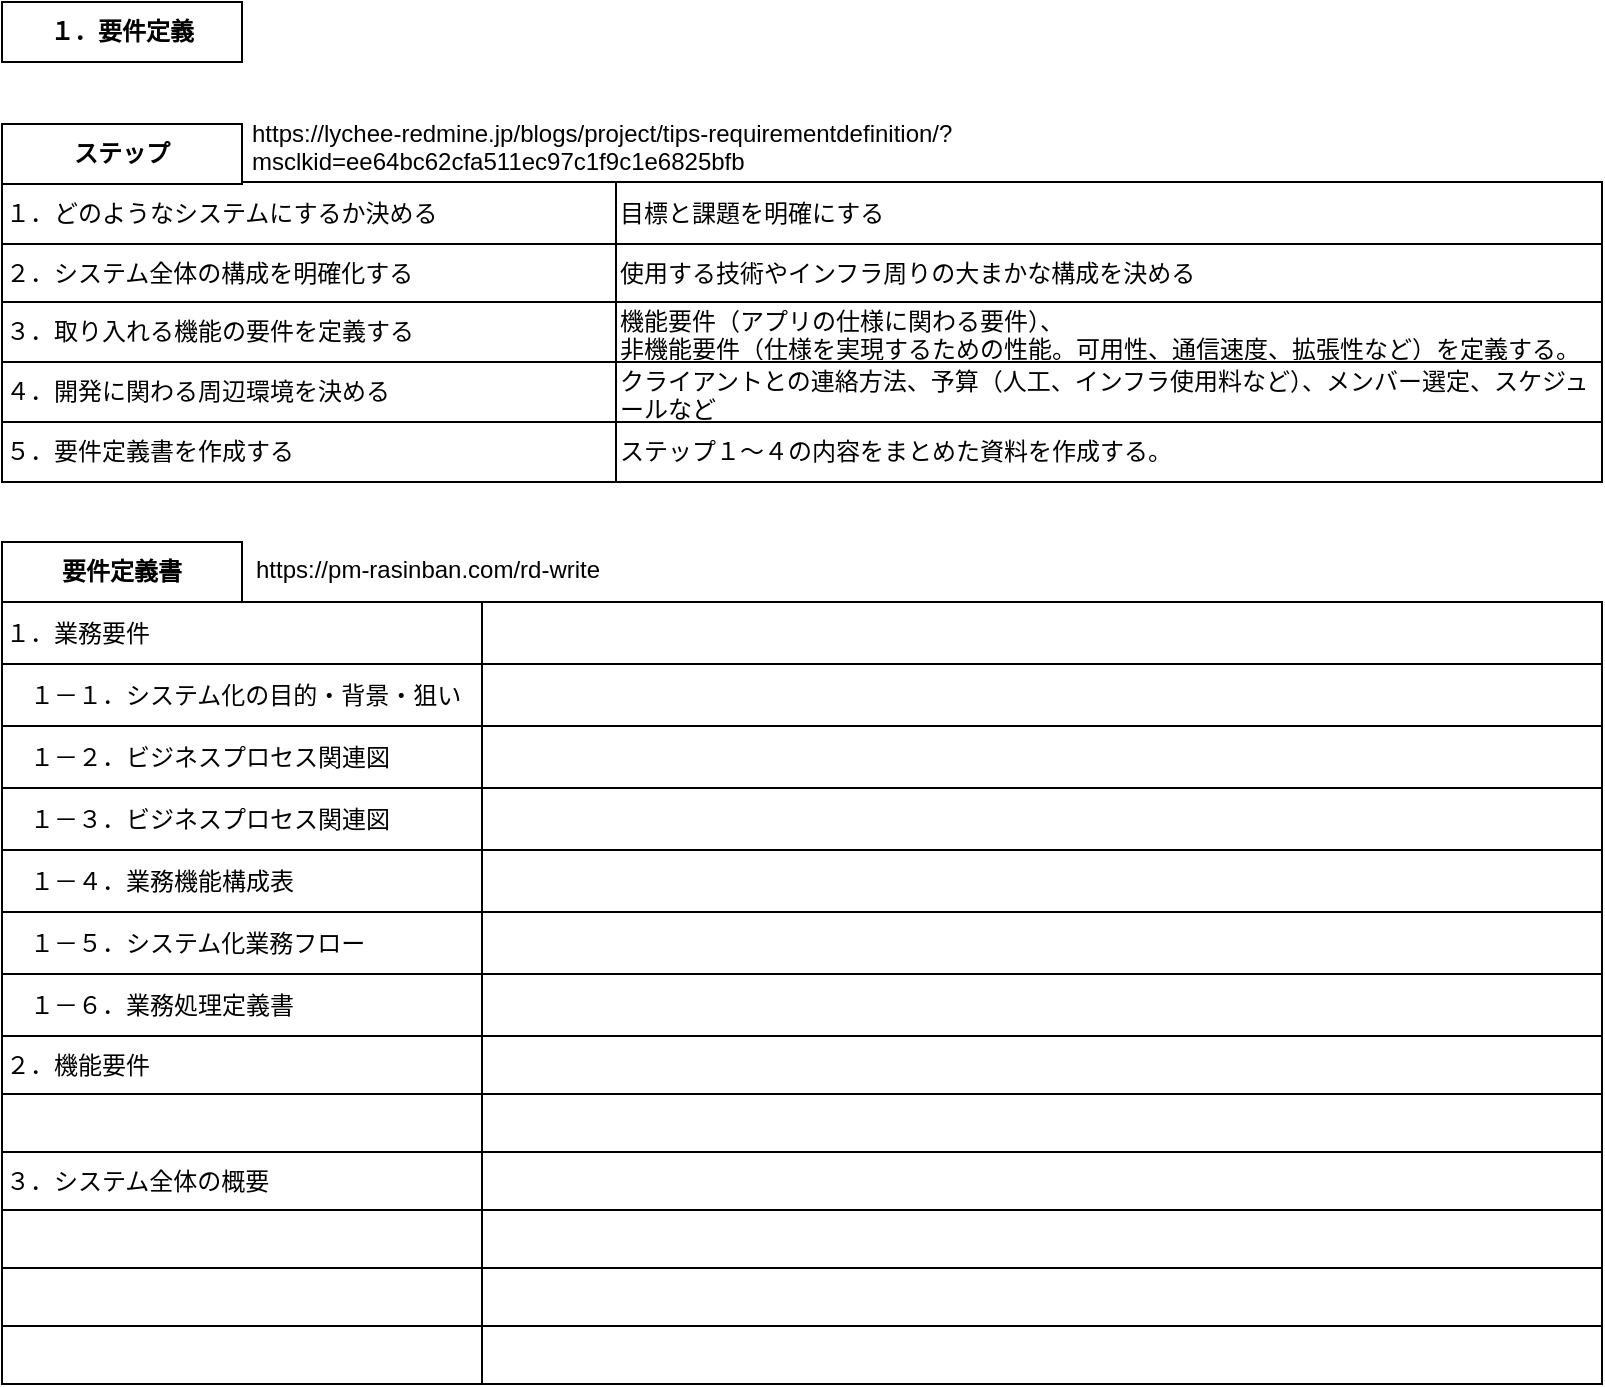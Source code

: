 <mxfile>
    <diagram id="GJy69VtgGqfh8sS6NDr_" name="ページ1">
        <mxGraphModel dx="689" dy="311" grid="1" gridSize="10" guides="1" tooltips="1" connect="1" arrows="1" fold="1" page="1" pageScale="1" pageWidth="827" pageHeight="1169" math="0" shadow="0">
            <root>
                <mxCell id="0"/>
                <mxCell id="1" parent="0"/>
                <mxCell id="2" value="１．要件定義" style="rounded=0;whiteSpace=wrap;html=1;fontStyle=1" vertex="1" parent="1">
                    <mxGeometry width="120" height="30" as="geometry"/>
                </mxCell>
                <mxCell id="3" value="" style="shape=table;html=1;whiteSpace=wrap;startSize=0;container=1;collapsible=0;childLayout=tableLayout;align=left;verticalAlign=middle;" vertex="1" parent="1">
                    <mxGeometry y="90" width="800" height="150" as="geometry"/>
                </mxCell>
                <mxCell id="66" style="shape=partialRectangle;html=1;whiteSpace=wrap;collapsible=0;dropTarget=0;pointerEvents=0;fillColor=none;top=0;left=0;bottom=0;right=0;points=[[0,0.5],[1,0.5]];portConstraint=eastwest;" vertex="1" parent="3">
                    <mxGeometry width="800" height="31" as="geometry"/>
                </mxCell>
                <mxCell id="67" value="１．どのようなシステムにするか決める" style="shape=partialRectangle;html=1;whiteSpace=wrap;connectable=0;fillColor=none;top=0;left=0;bottom=0;right=0;overflow=hidden;pointerEvents=1;align=left;" vertex="1" parent="66">
                    <mxGeometry width="307" height="31" as="geometry">
                        <mxRectangle width="307" height="31" as="alternateBounds"/>
                    </mxGeometry>
                </mxCell>
                <mxCell id="68" value="目標と課題を明確にする" style="shape=partialRectangle;html=1;whiteSpace=wrap;connectable=0;fillColor=none;top=0;left=0;bottom=0;right=0;overflow=hidden;pointerEvents=1;align=left;" vertex="1" parent="66">
                    <mxGeometry x="307" width="493" height="31" as="geometry">
                        <mxRectangle width="493" height="31" as="alternateBounds"/>
                    </mxGeometry>
                </mxCell>
                <mxCell id="8" value="" style="shape=partialRectangle;html=1;whiteSpace=wrap;collapsible=0;dropTarget=0;pointerEvents=0;fillColor=none;top=0;left=0;bottom=0;right=0;points=[[0,0.5],[1,0.5]];portConstraint=eastwest;" vertex="1" parent="3">
                    <mxGeometry y="31" width="800" height="29" as="geometry"/>
                </mxCell>
                <mxCell id="60" value="２．システム全体の構成を明確化する" style="shape=partialRectangle;html=1;whiteSpace=wrap;connectable=0;fillColor=none;top=0;left=0;bottom=0;right=0;overflow=hidden;pointerEvents=1;align=left;" vertex="1" parent="8">
                    <mxGeometry width="307" height="29" as="geometry">
                        <mxRectangle width="307" height="29" as="alternateBounds"/>
                    </mxGeometry>
                </mxCell>
                <mxCell id="9" value="使用する技術やインフラ周りの大まかな構成を決める" style="shape=partialRectangle;html=1;whiteSpace=wrap;connectable=0;fillColor=none;top=0;left=0;bottom=0;right=0;overflow=hidden;pointerEvents=1;align=left;" vertex="1" parent="8">
                    <mxGeometry x="307" width="493" height="29" as="geometry">
                        <mxRectangle width="493" height="29" as="alternateBounds"/>
                    </mxGeometry>
                </mxCell>
                <mxCell id="12" value="" style="shape=partialRectangle;html=1;whiteSpace=wrap;collapsible=0;dropTarget=0;pointerEvents=0;fillColor=none;top=0;left=0;bottom=0;right=0;points=[[0,0.5],[1,0.5]];portConstraint=eastwest;" vertex="1" parent="3">
                    <mxGeometry y="60" width="800" height="30" as="geometry"/>
                </mxCell>
                <mxCell id="61" value="３．取り入れる機能の要件を定義する" style="shape=partialRectangle;html=1;whiteSpace=wrap;connectable=0;fillColor=none;top=0;left=0;bottom=0;right=0;overflow=hidden;pointerEvents=1;align=left;" vertex="1" parent="12">
                    <mxGeometry width="307" height="30" as="geometry">
                        <mxRectangle width="307" height="30" as="alternateBounds"/>
                    </mxGeometry>
                </mxCell>
                <mxCell id="13" value="機能要件（アプリの仕様に関わる要件）、&lt;br&gt;非機能要件（仕様を実現するための性能。可用性、通信速度、拡張性など）を定義する。" style="shape=partialRectangle;html=1;whiteSpace=wrap;connectable=0;fillColor=none;top=0;left=0;bottom=0;right=0;overflow=hidden;pointerEvents=1;align=left;" vertex="1" parent="12">
                    <mxGeometry x="307" width="493" height="30" as="geometry">
                        <mxRectangle width="493" height="30" as="alternateBounds"/>
                    </mxGeometry>
                </mxCell>
                <mxCell id="83" value="" style="shape=partialRectangle;html=1;whiteSpace=wrap;collapsible=0;dropTarget=0;pointerEvents=0;fillColor=none;top=0;left=0;bottom=0;right=0;points=[[0,0.5],[1,0.5]];portConstraint=eastwest;" vertex="1" parent="3">
                    <mxGeometry y="90" width="800" height="30" as="geometry"/>
                </mxCell>
                <mxCell id="84" value="４．開発に関わる周辺環境を決める" style="shape=partialRectangle;html=1;whiteSpace=wrap;connectable=0;fillColor=none;top=0;left=0;bottom=0;right=0;overflow=hidden;pointerEvents=1;align=left;" vertex="1" parent="83">
                    <mxGeometry width="307" height="30" as="geometry">
                        <mxRectangle width="307" height="30" as="alternateBounds"/>
                    </mxGeometry>
                </mxCell>
                <mxCell id="85" value="クライアントとの連絡方法、予算（人工、インフラ使用料など）、メンバー選定、スケジュールなど" style="shape=partialRectangle;html=1;whiteSpace=wrap;connectable=0;fillColor=none;top=0;left=0;bottom=0;right=0;overflow=hidden;pointerEvents=1;align=left;" vertex="1" parent="83">
                    <mxGeometry x="307" width="493" height="30" as="geometry">
                        <mxRectangle width="493" height="30" as="alternateBounds"/>
                    </mxGeometry>
                </mxCell>
                <mxCell id="86" value="" style="shape=partialRectangle;html=1;whiteSpace=wrap;collapsible=0;dropTarget=0;pointerEvents=0;fillColor=none;top=0;left=0;bottom=0;right=0;points=[[0,0.5],[1,0.5]];portConstraint=eastwest;" vertex="1" parent="3">
                    <mxGeometry y="120" width="800" height="30" as="geometry"/>
                </mxCell>
                <mxCell id="87" value="&lt;span&gt;５．要件定義書を作成する&lt;/span&gt;" style="shape=partialRectangle;html=1;whiteSpace=wrap;connectable=0;fillColor=none;top=0;left=0;bottom=0;right=0;overflow=hidden;pointerEvents=1;align=left;" vertex="1" parent="86">
                    <mxGeometry width="307" height="30" as="geometry">
                        <mxRectangle width="307" height="30" as="alternateBounds"/>
                    </mxGeometry>
                </mxCell>
                <mxCell id="88" value="ステップ１～４の内容をまとめた資料を作成する。" style="shape=partialRectangle;html=1;whiteSpace=wrap;connectable=0;fillColor=none;top=0;left=0;bottom=0;right=0;overflow=hidden;pointerEvents=1;align=left;" vertex="1" parent="86">
                    <mxGeometry x="307" width="493" height="30" as="geometry">
                        <mxRectangle width="493" height="30" as="alternateBounds"/>
                    </mxGeometry>
                </mxCell>
                <mxCell id="72" value="ステップ" style="rounded=0;whiteSpace=wrap;html=1;fontStyle=1" vertex="1" parent="1">
                    <mxGeometry y="61" width="120" height="30" as="geometry"/>
                </mxCell>
                <mxCell id="89" value="要件定義書" style="rounded=0;whiteSpace=wrap;html=1;fontStyle=1" vertex="1" parent="1">
                    <mxGeometry y="270" width="120" height="30" as="geometry"/>
                </mxCell>
                <UserObject label="https://lychee-redmine.jp/blogs/project/tips-requirementdefinition/?msclkid=ee64bc62cfa511ec97c1f9c1e6825bfb" link="https://lychee-redmine.jp/blogs/project/tips-requirementdefinition/?msclkid=ee64bc62cfa511ec97c1f9c1e6825bfb" id="90">
                    <mxCell style="text;whiteSpace=wrap;html=1;" vertex="1" parent="1">
                        <mxGeometry x="123" y="52" width="550" height="40" as="geometry"/>
                    </mxCell>
                </UserObject>
                <mxCell id="91" value="" style="shape=table;html=1;whiteSpace=wrap;startSize=0;container=1;collapsible=0;childLayout=tableLayout;align=left;verticalAlign=middle;" vertex="1" parent="1">
                    <mxGeometry y="300" width="800" height="391" as="geometry"/>
                </mxCell>
                <mxCell id="92" style="shape=partialRectangle;html=1;whiteSpace=wrap;collapsible=0;dropTarget=0;pointerEvents=0;fillColor=none;top=0;left=0;bottom=0;right=0;points=[[0,0.5],[1,0.5]];portConstraint=eastwest;" vertex="1" parent="91">
                    <mxGeometry width="800" height="31" as="geometry"/>
                </mxCell>
                <mxCell id="93" value="１．業務要件" style="shape=partialRectangle;html=1;whiteSpace=wrap;connectable=0;fillColor=none;top=0;left=0;bottom=0;right=0;overflow=hidden;pointerEvents=1;align=left;" vertex="1" parent="92">
                    <mxGeometry width="240" height="31" as="geometry">
                        <mxRectangle width="240" height="31" as="alternateBounds"/>
                    </mxGeometry>
                </mxCell>
                <mxCell id="94" value="" style="shape=partialRectangle;html=1;whiteSpace=wrap;connectable=0;fillColor=none;top=0;left=0;bottom=0;right=0;overflow=hidden;pointerEvents=1;align=left;" vertex="1" parent="92">
                    <mxGeometry x="240" width="560" height="31" as="geometry">
                        <mxRectangle width="560" height="31" as="alternateBounds"/>
                    </mxGeometry>
                </mxCell>
                <mxCell id="120" style="shape=partialRectangle;html=1;whiteSpace=wrap;collapsible=0;dropTarget=0;pointerEvents=0;fillColor=none;top=0;left=0;bottom=0;right=0;points=[[0,0.5],[1,0.5]];portConstraint=eastwest;" vertex="1" parent="91">
                    <mxGeometry y="31" width="800" height="31" as="geometry"/>
                </mxCell>
                <mxCell id="121" value="　１－１．システム化の目的・背景・狙い" style="shape=partialRectangle;html=1;whiteSpace=wrap;connectable=0;fillColor=none;top=0;left=0;bottom=0;right=0;overflow=hidden;pointerEvents=1;align=left;" vertex="1" parent="120">
                    <mxGeometry width="240" height="31" as="geometry">
                        <mxRectangle width="240" height="31" as="alternateBounds"/>
                    </mxGeometry>
                </mxCell>
                <mxCell id="122" value="" style="shape=partialRectangle;html=1;whiteSpace=wrap;connectable=0;fillColor=none;top=0;left=0;bottom=0;right=0;overflow=hidden;pointerEvents=1;align=left;" vertex="1" parent="120">
                    <mxGeometry x="240" width="560" height="31" as="geometry">
                        <mxRectangle width="560" height="31" as="alternateBounds"/>
                    </mxGeometry>
                </mxCell>
                <mxCell id="123" style="shape=partialRectangle;html=1;whiteSpace=wrap;collapsible=0;dropTarget=0;pointerEvents=0;fillColor=none;top=0;left=0;bottom=0;right=0;points=[[0,0.5],[1,0.5]];portConstraint=eastwest;" vertex="1" parent="91">
                    <mxGeometry y="62" width="800" height="31" as="geometry"/>
                </mxCell>
                <mxCell id="124" value="　１－２．ビジネスプロセス関連図" style="shape=partialRectangle;html=1;whiteSpace=wrap;connectable=0;fillColor=none;top=0;left=0;bottom=0;right=0;overflow=hidden;pointerEvents=1;align=left;" vertex="1" parent="123">
                    <mxGeometry width="240" height="31" as="geometry">
                        <mxRectangle width="240" height="31" as="alternateBounds"/>
                    </mxGeometry>
                </mxCell>
                <mxCell id="125" value="" style="shape=partialRectangle;html=1;whiteSpace=wrap;connectable=0;fillColor=none;top=0;left=0;bottom=0;right=0;overflow=hidden;pointerEvents=1;align=left;" vertex="1" parent="123">
                    <mxGeometry x="240" width="560" height="31" as="geometry">
                        <mxRectangle width="560" height="31" as="alternateBounds"/>
                    </mxGeometry>
                </mxCell>
                <mxCell id="126" style="shape=partialRectangle;html=1;whiteSpace=wrap;collapsible=0;dropTarget=0;pointerEvents=0;fillColor=none;top=0;left=0;bottom=0;right=0;points=[[0,0.5],[1,0.5]];portConstraint=eastwest;" vertex="1" parent="91">
                    <mxGeometry y="93" width="800" height="31" as="geometry"/>
                </mxCell>
                <mxCell id="127" value="　１－３．ビジネスプロセス関連図" style="shape=partialRectangle;html=1;whiteSpace=wrap;connectable=0;fillColor=none;top=0;left=0;bottom=0;right=0;overflow=hidden;pointerEvents=1;align=left;" vertex="1" parent="126">
                    <mxGeometry width="240" height="31" as="geometry">
                        <mxRectangle width="240" height="31" as="alternateBounds"/>
                    </mxGeometry>
                </mxCell>
                <mxCell id="128" value="" style="shape=partialRectangle;html=1;whiteSpace=wrap;connectable=0;fillColor=none;top=0;left=0;bottom=0;right=0;overflow=hidden;pointerEvents=1;align=left;" vertex="1" parent="126">
                    <mxGeometry x="240" width="560" height="31" as="geometry">
                        <mxRectangle width="560" height="31" as="alternateBounds"/>
                    </mxGeometry>
                </mxCell>
                <mxCell id="129" style="shape=partialRectangle;html=1;whiteSpace=wrap;collapsible=0;dropTarget=0;pointerEvents=0;fillColor=none;top=0;left=0;bottom=0;right=0;points=[[0,0.5],[1,0.5]];portConstraint=eastwest;" vertex="1" parent="91">
                    <mxGeometry y="124" width="800" height="31" as="geometry"/>
                </mxCell>
                <mxCell id="130" value="　１－４．業務機能構成表" style="shape=partialRectangle;html=1;whiteSpace=wrap;connectable=0;fillColor=none;top=0;left=0;bottom=0;right=0;overflow=hidden;pointerEvents=1;align=left;" vertex="1" parent="129">
                    <mxGeometry width="240" height="31" as="geometry">
                        <mxRectangle width="240" height="31" as="alternateBounds"/>
                    </mxGeometry>
                </mxCell>
                <mxCell id="131" value="" style="shape=partialRectangle;html=1;whiteSpace=wrap;connectable=0;fillColor=none;top=0;left=0;bottom=0;right=0;overflow=hidden;pointerEvents=1;align=left;" vertex="1" parent="129">
                    <mxGeometry x="240" width="560" height="31" as="geometry">
                        <mxRectangle width="560" height="31" as="alternateBounds"/>
                    </mxGeometry>
                </mxCell>
                <mxCell id="132" style="shape=partialRectangle;html=1;whiteSpace=wrap;collapsible=0;dropTarget=0;pointerEvents=0;fillColor=none;top=0;left=0;bottom=0;right=0;points=[[0,0.5],[1,0.5]];portConstraint=eastwest;" vertex="1" parent="91">
                    <mxGeometry y="155" width="800" height="31" as="geometry"/>
                </mxCell>
                <mxCell id="133" value="　１－５．システム化業務フロー" style="shape=partialRectangle;html=1;whiteSpace=wrap;connectable=0;fillColor=none;top=0;left=0;bottom=0;right=0;overflow=hidden;pointerEvents=1;align=left;" vertex="1" parent="132">
                    <mxGeometry width="240" height="31" as="geometry">
                        <mxRectangle width="240" height="31" as="alternateBounds"/>
                    </mxGeometry>
                </mxCell>
                <mxCell id="134" value="" style="shape=partialRectangle;html=1;whiteSpace=wrap;connectable=0;fillColor=none;top=0;left=0;bottom=0;right=0;overflow=hidden;pointerEvents=1;align=left;" vertex="1" parent="132">
                    <mxGeometry x="240" width="560" height="31" as="geometry">
                        <mxRectangle width="560" height="31" as="alternateBounds"/>
                    </mxGeometry>
                </mxCell>
                <mxCell id="135" style="shape=partialRectangle;html=1;whiteSpace=wrap;collapsible=0;dropTarget=0;pointerEvents=0;fillColor=none;top=0;left=0;bottom=0;right=0;points=[[0,0.5],[1,0.5]];portConstraint=eastwest;" vertex="1" parent="91">
                    <mxGeometry y="186" width="800" height="31" as="geometry"/>
                </mxCell>
                <mxCell id="136" value="　１－６．業務処理定義書" style="shape=partialRectangle;html=1;whiteSpace=wrap;connectable=0;fillColor=none;top=0;left=0;bottom=0;right=0;overflow=hidden;pointerEvents=1;align=left;" vertex="1" parent="135">
                    <mxGeometry width="240" height="31" as="geometry">
                        <mxRectangle width="240" height="31" as="alternateBounds"/>
                    </mxGeometry>
                </mxCell>
                <mxCell id="137" value="" style="shape=partialRectangle;html=1;whiteSpace=wrap;connectable=0;fillColor=none;top=0;left=0;bottom=0;right=0;overflow=hidden;pointerEvents=1;align=left;" vertex="1" parent="135">
                    <mxGeometry x="240" width="560" height="31" as="geometry">
                        <mxRectangle width="560" height="31" as="alternateBounds"/>
                    </mxGeometry>
                </mxCell>
                <mxCell id="95" value="" style="shape=partialRectangle;html=1;whiteSpace=wrap;collapsible=0;dropTarget=0;pointerEvents=0;fillColor=none;top=0;left=0;bottom=0;right=0;points=[[0,0.5],[1,0.5]];portConstraint=eastwest;" vertex="1" parent="91">
                    <mxGeometry y="217" width="800" height="29" as="geometry"/>
                </mxCell>
                <mxCell id="96" value="２．機能要件" style="shape=partialRectangle;html=1;whiteSpace=wrap;connectable=0;fillColor=none;top=0;left=0;bottom=0;right=0;overflow=hidden;pointerEvents=1;align=left;" vertex="1" parent="95">
                    <mxGeometry width="240" height="29" as="geometry">
                        <mxRectangle width="240" height="29" as="alternateBounds"/>
                    </mxGeometry>
                </mxCell>
                <mxCell id="97" value="" style="shape=partialRectangle;html=1;whiteSpace=wrap;connectable=0;fillColor=none;top=0;left=0;bottom=0;right=0;overflow=hidden;pointerEvents=1;align=left;" vertex="1" parent="95">
                    <mxGeometry x="240" width="560" height="29" as="geometry">
                        <mxRectangle width="560" height="29" as="alternateBounds"/>
                    </mxGeometry>
                </mxCell>
                <mxCell id="138" value="" style="shape=partialRectangle;html=1;whiteSpace=wrap;collapsible=0;dropTarget=0;pointerEvents=0;fillColor=none;top=0;left=0;bottom=0;right=0;points=[[0,0.5],[1,0.5]];portConstraint=eastwest;" vertex="1" parent="91">
                    <mxGeometry y="246" width="800" height="29" as="geometry"/>
                </mxCell>
                <mxCell id="139" value="" style="shape=partialRectangle;html=1;whiteSpace=wrap;connectable=0;fillColor=none;top=0;left=0;bottom=0;right=0;overflow=hidden;pointerEvents=1;align=left;" vertex="1" parent="138">
                    <mxGeometry width="240" height="29" as="geometry">
                        <mxRectangle width="240" height="29" as="alternateBounds"/>
                    </mxGeometry>
                </mxCell>
                <mxCell id="140" value="" style="shape=partialRectangle;html=1;whiteSpace=wrap;connectable=0;fillColor=none;top=0;left=0;bottom=0;right=0;overflow=hidden;pointerEvents=1;align=left;" vertex="1" parent="138">
                    <mxGeometry x="240" width="560" height="29" as="geometry">
                        <mxRectangle width="560" height="29" as="alternateBounds"/>
                    </mxGeometry>
                </mxCell>
                <mxCell id="107" value="" style="shape=partialRectangle;html=1;whiteSpace=wrap;collapsible=0;dropTarget=0;pointerEvents=0;fillColor=none;top=0;left=0;bottom=0;right=0;points=[[0,0.5],[1,0.5]];portConstraint=eastwest;" vertex="1" parent="91">
                    <mxGeometry y="275" width="800" height="29" as="geometry"/>
                </mxCell>
                <mxCell id="108" value="３．システム全体の概要" style="shape=partialRectangle;html=1;whiteSpace=wrap;connectable=0;fillColor=none;top=0;left=0;bottom=0;right=0;overflow=hidden;pointerEvents=1;align=left;" vertex="1" parent="107">
                    <mxGeometry width="240" height="29" as="geometry">
                        <mxRectangle width="240" height="29" as="alternateBounds"/>
                    </mxGeometry>
                </mxCell>
                <mxCell id="109" value="" style="shape=partialRectangle;html=1;whiteSpace=wrap;connectable=0;fillColor=none;top=0;left=0;bottom=0;right=0;overflow=hidden;pointerEvents=1;align=left;" vertex="1" parent="107">
                    <mxGeometry x="240" width="560" height="29" as="geometry">
                        <mxRectangle width="560" height="29" as="alternateBounds"/>
                    </mxGeometry>
                </mxCell>
                <mxCell id="110" value="" style="shape=partialRectangle;html=1;whiteSpace=wrap;collapsible=0;dropTarget=0;pointerEvents=0;fillColor=none;top=0;left=0;bottom=0;right=0;points=[[0,0.5],[1,0.5]];portConstraint=eastwest;" vertex="1" parent="91">
                    <mxGeometry y="304" width="800" height="29" as="geometry"/>
                </mxCell>
                <mxCell id="111" value="" style="shape=partialRectangle;html=1;whiteSpace=wrap;connectable=0;fillColor=none;top=0;left=0;bottom=0;right=0;overflow=hidden;pointerEvents=1;align=left;" vertex="1" parent="110">
                    <mxGeometry width="240" height="29" as="geometry">
                        <mxRectangle width="240" height="29" as="alternateBounds"/>
                    </mxGeometry>
                </mxCell>
                <mxCell id="112" value="" style="shape=partialRectangle;html=1;whiteSpace=wrap;connectable=0;fillColor=none;top=0;left=0;bottom=0;right=0;overflow=hidden;pointerEvents=1;align=left;" vertex="1" parent="110">
                    <mxGeometry x="240" width="560" height="29" as="geometry">
                        <mxRectangle width="560" height="29" as="alternateBounds"/>
                    </mxGeometry>
                </mxCell>
                <mxCell id="113" value="" style="shape=partialRectangle;html=1;whiteSpace=wrap;collapsible=0;dropTarget=0;pointerEvents=0;fillColor=none;top=0;left=0;bottom=0;right=0;points=[[0,0.5],[1,0.5]];portConstraint=eastwest;" vertex="1" parent="91">
                    <mxGeometry y="333" width="800" height="29" as="geometry"/>
                </mxCell>
                <mxCell id="114" value="" style="shape=partialRectangle;html=1;whiteSpace=wrap;connectable=0;fillColor=none;top=0;left=0;bottom=0;right=0;overflow=hidden;pointerEvents=1;align=left;" vertex="1" parent="113">
                    <mxGeometry width="240" height="29" as="geometry">
                        <mxRectangle width="240" height="29" as="alternateBounds"/>
                    </mxGeometry>
                </mxCell>
                <mxCell id="115" value="" style="shape=partialRectangle;html=1;whiteSpace=wrap;connectable=0;fillColor=none;top=0;left=0;bottom=0;right=0;overflow=hidden;pointerEvents=1;align=left;" vertex="1" parent="113">
                    <mxGeometry x="240" width="560" height="29" as="geometry">
                        <mxRectangle width="560" height="29" as="alternateBounds"/>
                    </mxGeometry>
                </mxCell>
                <mxCell id="116" value="" style="shape=partialRectangle;html=1;whiteSpace=wrap;collapsible=0;dropTarget=0;pointerEvents=0;fillColor=none;top=0;left=0;bottom=0;right=0;points=[[0,0.5],[1,0.5]];portConstraint=eastwest;" vertex="1" parent="91">
                    <mxGeometry y="362" width="800" height="29" as="geometry"/>
                </mxCell>
                <mxCell id="117" value="" style="shape=partialRectangle;html=1;whiteSpace=wrap;connectable=0;fillColor=none;top=0;left=0;bottom=0;right=0;overflow=hidden;pointerEvents=1;align=left;" vertex="1" parent="116">
                    <mxGeometry width="240" height="29" as="geometry">
                        <mxRectangle width="240" height="29" as="alternateBounds"/>
                    </mxGeometry>
                </mxCell>
                <mxCell id="118" value="" style="shape=partialRectangle;html=1;whiteSpace=wrap;connectable=0;fillColor=none;top=0;left=0;bottom=0;right=0;overflow=hidden;pointerEvents=1;align=left;" vertex="1" parent="116">
                    <mxGeometry x="240" width="560" height="29" as="geometry">
                        <mxRectangle width="560" height="29" as="alternateBounds"/>
                    </mxGeometry>
                </mxCell>
                <UserObject label="https://pm-rasinban.com/rd-write" link="https://pm-rasinban.com/rd-write" id="119">
                    <mxCell style="text;whiteSpace=wrap;html=1;" vertex="1" parent="1">
                        <mxGeometry x="125" y="270" width="200" height="30" as="geometry"/>
                    </mxCell>
                </UserObject>
            </root>
        </mxGraphModel>
    </diagram>
</mxfile>